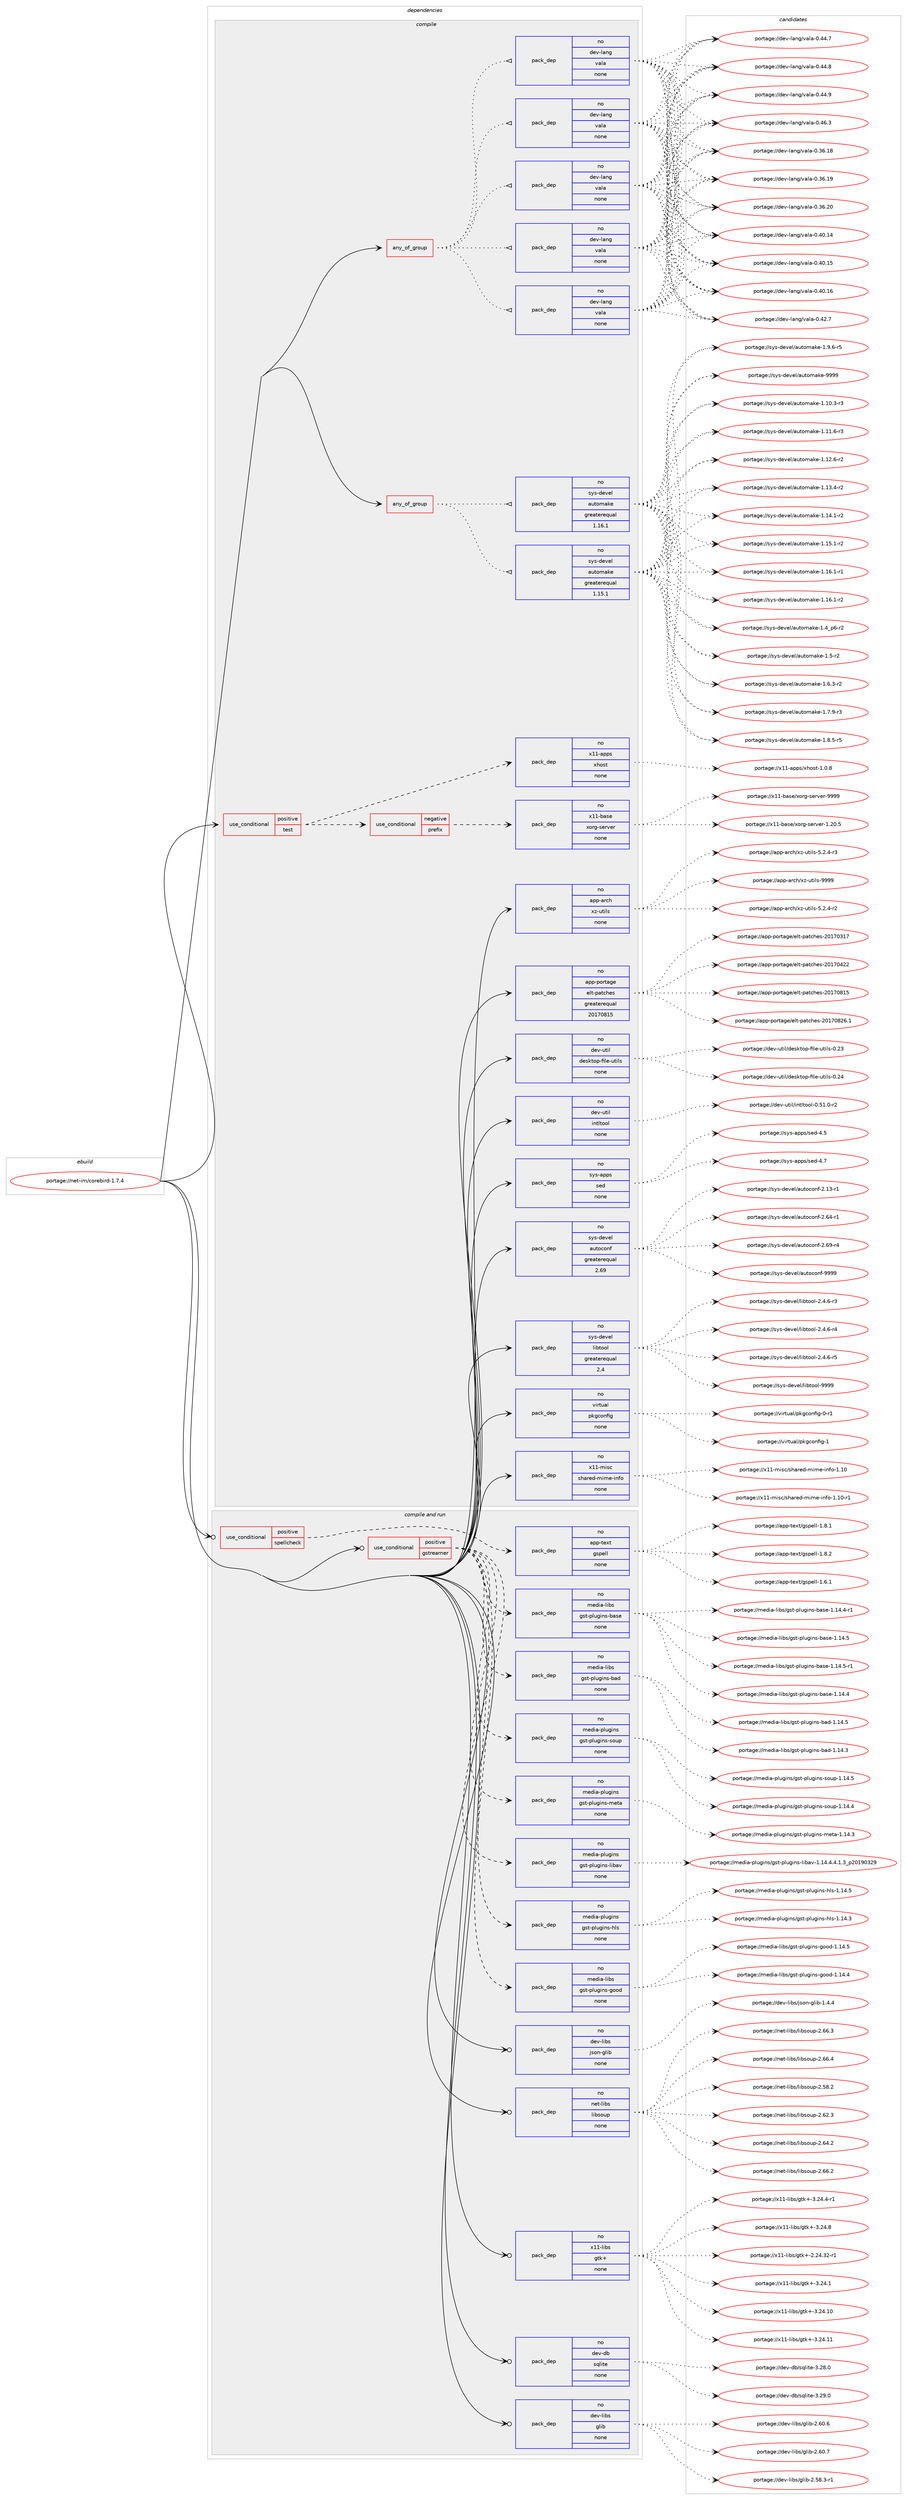 digraph prolog {

# *************
# Graph options
# *************

newrank=true;
concentrate=true;
compound=true;
graph [rankdir=LR,fontname=Helvetica,fontsize=10,ranksep=1.5];#, ranksep=2.5, nodesep=0.2];
edge  [arrowhead=vee];
node  [fontname=Helvetica,fontsize=10];

# **********
# The ebuild
# **********

subgraph cluster_leftcol {
color=gray;
rank=same;
label=<<i>ebuild</i>>;
id [label="portage://net-im/corebird-1.7.4", color=red, width=4, href="../net-im/corebird-1.7.4.svg"];
}

# ****************
# The dependencies
# ****************

subgraph cluster_midcol {
color=gray;
label=<<i>dependencies</i>>;
subgraph cluster_compile {
fillcolor="#eeeeee";
style=filled;
label=<<i>compile</i>>;
subgraph any5720 {
dependency354613 [label=<<TABLE BORDER="0" CELLBORDER="1" CELLSPACING="0" CELLPADDING="4"><TR><TD CELLPADDING="10">any_of_group</TD></TR></TABLE>>, shape=none, color=red];subgraph pack260060 {
dependency354614 [label=<<TABLE BORDER="0" CELLBORDER="1" CELLSPACING="0" CELLPADDING="4" WIDTH="220"><TR><TD ROWSPAN="6" CELLPADDING="30">pack_dep</TD></TR><TR><TD WIDTH="110">no</TD></TR><TR><TD>dev-lang</TD></TR><TR><TD>vala</TD></TR><TR><TD>none</TD></TR><TR><TD></TD></TR></TABLE>>, shape=none, color=blue];
}
dependency354613:e -> dependency354614:w [weight=20,style="dotted",arrowhead="oinv"];
subgraph pack260061 {
dependency354615 [label=<<TABLE BORDER="0" CELLBORDER="1" CELLSPACING="0" CELLPADDING="4" WIDTH="220"><TR><TD ROWSPAN="6" CELLPADDING="30">pack_dep</TD></TR><TR><TD WIDTH="110">no</TD></TR><TR><TD>dev-lang</TD></TR><TR><TD>vala</TD></TR><TR><TD>none</TD></TR><TR><TD></TD></TR></TABLE>>, shape=none, color=blue];
}
dependency354613:e -> dependency354615:w [weight=20,style="dotted",arrowhead="oinv"];
subgraph pack260062 {
dependency354616 [label=<<TABLE BORDER="0" CELLBORDER="1" CELLSPACING="0" CELLPADDING="4" WIDTH="220"><TR><TD ROWSPAN="6" CELLPADDING="30">pack_dep</TD></TR><TR><TD WIDTH="110">no</TD></TR><TR><TD>dev-lang</TD></TR><TR><TD>vala</TD></TR><TR><TD>none</TD></TR><TR><TD></TD></TR></TABLE>>, shape=none, color=blue];
}
dependency354613:e -> dependency354616:w [weight=20,style="dotted",arrowhead="oinv"];
subgraph pack260063 {
dependency354617 [label=<<TABLE BORDER="0" CELLBORDER="1" CELLSPACING="0" CELLPADDING="4" WIDTH="220"><TR><TD ROWSPAN="6" CELLPADDING="30">pack_dep</TD></TR><TR><TD WIDTH="110">no</TD></TR><TR><TD>dev-lang</TD></TR><TR><TD>vala</TD></TR><TR><TD>none</TD></TR><TR><TD></TD></TR></TABLE>>, shape=none, color=blue];
}
dependency354613:e -> dependency354617:w [weight=20,style="dotted",arrowhead="oinv"];
subgraph pack260064 {
dependency354618 [label=<<TABLE BORDER="0" CELLBORDER="1" CELLSPACING="0" CELLPADDING="4" WIDTH="220"><TR><TD ROWSPAN="6" CELLPADDING="30">pack_dep</TD></TR><TR><TD WIDTH="110">no</TD></TR><TR><TD>dev-lang</TD></TR><TR><TD>vala</TD></TR><TR><TD>none</TD></TR><TR><TD></TD></TR></TABLE>>, shape=none, color=blue];
}
dependency354613:e -> dependency354618:w [weight=20,style="dotted",arrowhead="oinv"];
}
id:e -> dependency354613:w [weight=20,style="solid",arrowhead="vee"];
subgraph any5721 {
dependency354619 [label=<<TABLE BORDER="0" CELLBORDER="1" CELLSPACING="0" CELLPADDING="4"><TR><TD CELLPADDING="10">any_of_group</TD></TR></TABLE>>, shape=none, color=red];subgraph pack260065 {
dependency354620 [label=<<TABLE BORDER="0" CELLBORDER="1" CELLSPACING="0" CELLPADDING="4" WIDTH="220"><TR><TD ROWSPAN="6" CELLPADDING="30">pack_dep</TD></TR><TR><TD WIDTH="110">no</TD></TR><TR><TD>sys-devel</TD></TR><TR><TD>automake</TD></TR><TR><TD>greaterequal</TD></TR><TR><TD>1.16.1</TD></TR></TABLE>>, shape=none, color=blue];
}
dependency354619:e -> dependency354620:w [weight=20,style="dotted",arrowhead="oinv"];
subgraph pack260066 {
dependency354621 [label=<<TABLE BORDER="0" CELLBORDER="1" CELLSPACING="0" CELLPADDING="4" WIDTH="220"><TR><TD ROWSPAN="6" CELLPADDING="30">pack_dep</TD></TR><TR><TD WIDTH="110">no</TD></TR><TR><TD>sys-devel</TD></TR><TR><TD>automake</TD></TR><TR><TD>greaterequal</TD></TR><TR><TD>1.15.1</TD></TR></TABLE>>, shape=none, color=blue];
}
dependency354619:e -> dependency354621:w [weight=20,style="dotted",arrowhead="oinv"];
}
id:e -> dependency354619:w [weight=20,style="solid",arrowhead="vee"];
subgraph cond88685 {
dependency354622 [label=<<TABLE BORDER="0" CELLBORDER="1" CELLSPACING="0" CELLPADDING="4"><TR><TD ROWSPAN="3" CELLPADDING="10">use_conditional</TD></TR><TR><TD>positive</TD></TR><TR><TD>test</TD></TR></TABLE>>, shape=none, color=red];
subgraph cond88686 {
dependency354623 [label=<<TABLE BORDER="0" CELLBORDER="1" CELLSPACING="0" CELLPADDING="4"><TR><TD ROWSPAN="3" CELLPADDING="10">use_conditional</TD></TR><TR><TD>negative</TD></TR><TR><TD>prefix</TD></TR></TABLE>>, shape=none, color=red];
subgraph pack260067 {
dependency354624 [label=<<TABLE BORDER="0" CELLBORDER="1" CELLSPACING="0" CELLPADDING="4" WIDTH="220"><TR><TD ROWSPAN="6" CELLPADDING="30">pack_dep</TD></TR><TR><TD WIDTH="110">no</TD></TR><TR><TD>x11-base</TD></TR><TR><TD>xorg-server</TD></TR><TR><TD>none</TD></TR><TR><TD></TD></TR></TABLE>>, shape=none, color=blue];
}
dependency354623:e -> dependency354624:w [weight=20,style="dashed",arrowhead="vee"];
}
dependency354622:e -> dependency354623:w [weight=20,style="dashed",arrowhead="vee"];
subgraph pack260068 {
dependency354625 [label=<<TABLE BORDER="0" CELLBORDER="1" CELLSPACING="0" CELLPADDING="4" WIDTH="220"><TR><TD ROWSPAN="6" CELLPADDING="30">pack_dep</TD></TR><TR><TD WIDTH="110">no</TD></TR><TR><TD>x11-apps</TD></TR><TR><TD>xhost</TD></TR><TR><TD>none</TD></TR><TR><TD></TD></TR></TABLE>>, shape=none, color=blue];
}
dependency354622:e -> dependency354625:w [weight=20,style="dashed",arrowhead="vee"];
}
id:e -> dependency354622:w [weight=20,style="solid",arrowhead="vee"];
subgraph pack260069 {
dependency354626 [label=<<TABLE BORDER="0" CELLBORDER="1" CELLSPACING="0" CELLPADDING="4" WIDTH="220"><TR><TD ROWSPAN="6" CELLPADDING="30">pack_dep</TD></TR><TR><TD WIDTH="110">no</TD></TR><TR><TD>app-arch</TD></TR><TR><TD>xz-utils</TD></TR><TR><TD>none</TD></TR><TR><TD></TD></TR></TABLE>>, shape=none, color=blue];
}
id:e -> dependency354626:w [weight=20,style="solid",arrowhead="vee"];
subgraph pack260070 {
dependency354627 [label=<<TABLE BORDER="0" CELLBORDER="1" CELLSPACING="0" CELLPADDING="4" WIDTH="220"><TR><TD ROWSPAN="6" CELLPADDING="30">pack_dep</TD></TR><TR><TD WIDTH="110">no</TD></TR><TR><TD>app-portage</TD></TR><TR><TD>elt-patches</TD></TR><TR><TD>greaterequal</TD></TR><TR><TD>20170815</TD></TR></TABLE>>, shape=none, color=blue];
}
id:e -> dependency354627:w [weight=20,style="solid",arrowhead="vee"];
subgraph pack260071 {
dependency354628 [label=<<TABLE BORDER="0" CELLBORDER="1" CELLSPACING="0" CELLPADDING="4" WIDTH="220"><TR><TD ROWSPAN="6" CELLPADDING="30">pack_dep</TD></TR><TR><TD WIDTH="110">no</TD></TR><TR><TD>dev-util</TD></TR><TR><TD>desktop-file-utils</TD></TR><TR><TD>none</TD></TR><TR><TD></TD></TR></TABLE>>, shape=none, color=blue];
}
id:e -> dependency354628:w [weight=20,style="solid",arrowhead="vee"];
subgraph pack260072 {
dependency354629 [label=<<TABLE BORDER="0" CELLBORDER="1" CELLSPACING="0" CELLPADDING="4" WIDTH="220"><TR><TD ROWSPAN="6" CELLPADDING="30">pack_dep</TD></TR><TR><TD WIDTH="110">no</TD></TR><TR><TD>dev-util</TD></TR><TR><TD>intltool</TD></TR><TR><TD>none</TD></TR><TR><TD></TD></TR></TABLE>>, shape=none, color=blue];
}
id:e -> dependency354629:w [weight=20,style="solid",arrowhead="vee"];
subgraph pack260073 {
dependency354630 [label=<<TABLE BORDER="0" CELLBORDER="1" CELLSPACING="0" CELLPADDING="4" WIDTH="220"><TR><TD ROWSPAN="6" CELLPADDING="30">pack_dep</TD></TR><TR><TD WIDTH="110">no</TD></TR><TR><TD>sys-apps</TD></TR><TR><TD>sed</TD></TR><TR><TD>none</TD></TR><TR><TD></TD></TR></TABLE>>, shape=none, color=blue];
}
id:e -> dependency354630:w [weight=20,style="solid",arrowhead="vee"];
subgraph pack260074 {
dependency354631 [label=<<TABLE BORDER="0" CELLBORDER="1" CELLSPACING="0" CELLPADDING="4" WIDTH="220"><TR><TD ROWSPAN="6" CELLPADDING="30">pack_dep</TD></TR><TR><TD WIDTH="110">no</TD></TR><TR><TD>sys-devel</TD></TR><TR><TD>autoconf</TD></TR><TR><TD>greaterequal</TD></TR><TR><TD>2.69</TD></TR></TABLE>>, shape=none, color=blue];
}
id:e -> dependency354631:w [weight=20,style="solid",arrowhead="vee"];
subgraph pack260075 {
dependency354632 [label=<<TABLE BORDER="0" CELLBORDER="1" CELLSPACING="0" CELLPADDING="4" WIDTH="220"><TR><TD ROWSPAN="6" CELLPADDING="30">pack_dep</TD></TR><TR><TD WIDTH="110">no</TD></TR><TR><TD>sys-devel</TD></TR><TR><TD>libtool</TD></TR><TR><TD>greaterequal</TD></TR><TR><TD>2.4</TD></TR></TABLE>>, shape=none, color=blue];
}
id:e -> dependency354632:w [weight=20,style="solid",arrowhead="vee"];
subgraph pack260076 {
dependency354633 [label=<<TABLE BORDER="0" CELLBORDER="1" CELLSPACING="0" CELLPADDING="4" WIDTH="220"><TR><TD ROWSPAN="6" CELLPADDING="30">pack_dep</TD></TR><TR><TD WIDTH="110">no</TD></TR><TR><TD>virtual</TD></TR><TR><TD>pkgconfig</TD></TR><TR><TD>none</TD></TR><TR><TD></TD></TR></TABLE>>, shape=none, color=blue];
}
id:e -> dependency354633:w [weight=20,style="solid",arrowhead="vee"];
subgraph pack260077 {
dependency354634 [label=<<TABLE BORDER="0" CELLBORDER="1" CELLSPACING="0" CELLPADDING="4" WIDTH="220"><TR><TD ROWSPAN="6" CELLPADDING="30">pack_dep</TD></TR><TR><TD WIDTH="110">no</TD></TR><TR><TD>x11-misc</TD></TR><TR><TD>shared-mime-info</TD></TR><TR><TD>none</TD></TR><TR><TD></TD></TR></TABLE>>, shape=none, color=blue];
}
id:e -> dependency354634:w [weight=20,style="solid",arrowhead="vee"];
}
subgraph cluster_compileandrun {
fillcolor="#eeeeee";
style=filled;
label=<<i>compile and run</i>>;
subgraph cond88687 {
dependency354635 [label=<<TABLE BORDER="0" CELLBORDER="1" CELLSPACING="0" CELLPADDING="4"><TR><TD ROWSPAN="3" CELLPADDING="10">use_conditional</TD></TR><TR><TD>positive</TD></TR><TR><TD>gstreamer</TD></TR></TABLE>>, shape=none, color=red];
subgraph pack260078 {
dependency354636 [label=<<TABLE BORDER="0" CELLBORDER="1" CELLSPACING="0" CELLPADDING="4" WIDTH="220"><TR><TD ROWSPAN="6" CELLPADDING="30">pack_dep</TD></TR><TR><TD WIDTH="110">no</TD></TR><TR><TD>media-libs</TD></TR><TR><TD>gst-plugins-bad</TD></TR><TR><TD>none</TD></TR><TR><TD></TD></TR></TABLE>>, shape=none, color=blue];
}
dependency354635:e -> dependency354636:w [weight=20,style="dashed",arrowhead="vee"];
subgraph pack260079 {
dependency354637 [label=<<TABLE BORDER="0" CELLBORDER="1" CELLSPACING="0" CELLPADDING="4" WIDTH="220"><TR><TD ROWSPAN="6" CELLPADDING="30">pack_dep</TD></TR><TR><TD WIDTH="110">no</TD></TR><TR><TD>media-libs</TD></TR><TR><TD>gst-plugins-base</TD></TR><TR><TD>none</TD></TR><TR><TD></TD></TR></TABLE>>, shape=none, color=blue];
}
dependency354635:e -> dependency354637:w [weight=20,style="dashed",arrowhead="vee"];
subgraph pack260080 {
dependency354638 [label=<<TABLE BORDER="0" CELLBORDER="1" CELLSPACING="0" CELLPADDING="4" WIDTH="220"><TR><TD ROWSPAN="6" CELLPADDING="30">pack_dep</TD></TR><TR><TD WIDTH="110">no</TD></TR><TR><TD>media-libs</TD></TR><TR><TD>gst-plugins-good</TD></TR><TR><TD>none</TD></TR><TR><TD></TD></TR></TABLE>>, shape=none, color=blue];
}
dependency354635:e -> dependency354638:w [weight=20,style="dashed",arrowhead="vee"];
subgraph pack260081 {
dependency354639 [label=<<TABLE BORDER="0" CELLBORDER="1" CELLSPACING="0" CELLPADDING="4" WIDTH="220"><TR><TD ROWSPAN="6" CELLPADDING="30">pack_dep</TD></TR><TR><TD WIDTH="110">no</TD></TR><TR><TD>media-plugins</TD></TR><TR><TD>gst-plugins-hls</TD></TR><TR><TD>none</TD></TR><TR><TD></TD></TR></TABLE>>, shape=none, color=blue];
}
dependency354635:e -> dependency354639:w [weight=20,style="dashed",arrowhead="vee"];
subgraph pack260082 {
dependency354640 [label=<<TABLE BORDER="0" CELLBORDER="1" CELLSPACING="0" CELLPADDING="4" WIDTH="220"><TR><TD ROWSPAN="6" CELLPADDING="30">pack_dep</TD></TR><TR><TD WIDTH="110">no</TD></TR><TR><TD>media-plugins</TD></TR><TR><TD>gst-plugins-libav</TD></TR><TR><TD>none</TD></TR><TR><TD></TD></TR></TABLE>>, shape=none, color=blue];
}
dependency354635:e -> dependency354640:w [weight=20,style="dashed",arrowhead="vee"];
subgraph pack260083 {
dependency354641 [label=<<TABLE BORDER="0" CELLBORDER="1" CELLSPACING="0" CELLPADDING="4" WIDTH="220"><TR><TD ROWSPAN="6" CELLPADDING="30">pack_dep</TD></TR><TR><TD WIDTH="110">no</TD></TR><TR><TD>media-plugins</TD></TR><TR><TD>gst-plugins-meta</TD></TR><TR><TD>none</TD></TR><TR><TD></TD></TR></TABLE>>, shape=none, color=blue];
}
dependency354635:e -> dependency354641:w [weight=20,style="dashed",arrowhead="vee"];
subgraph pack260084 {
dependency354642 [label=<<TABLE BORDER="0" CELLBORDER="1" CELLSPACING="0" CELLPADDING="4" WIDTH="220"><TR><TD ROWSPAN="6" CELLPADDING="30">pack_dep</TD></TR><TR><TD WIDTH="110">no</TD></TR><TR><TD>media-plugins</TD></TR><TR><TD>gst-plugins-soup</TD></TR><TR><TD>none</TD></TR><TR><TD></TD></TR></TABLE>>, shape=none, color=blue];
}
dependency354635:e -> dependency354642:w [weight=20,style="dashed",arrowhead="vee"];
}
id:e -> dependency354635:w [weight=20,style="solid",arrowhead="odotvee"];
subgraph cond88688 {
dependency354643 [label=<<TABLE BORDER="0" CELLBORDER="1" CELLSPACING="0" CELLPADDING="4"><TR><TD ROWSPAN="3" CELLPADDING="10">use_conditional</TD></TR><TR><TD>positive</TD></TR><TR><TD>spellcheck</TD></TR></TABLE>>, shape=none, color=red];
subgraph pack260085 {
dependency354644 [label=<<TABLE BORDER="0" CELLBORDER="1" CELLSPACING="0" CELLPADDING="4" WIDTH="220"><TR><TD ROWSPAN="6" CELLPADDING="30">pack_dep</TD></TR><TR><TD WIDTH="110">no</TD></TR><TR><TD>app-text</TD></TR><TR><TD>gspell</TD></TR><TR><TD>none</TD></TR><TR><TD></TD></TR></TABLE>>, shape=none, color=blue];
}
dependency354643:e -> dependency354644:w [weight=20,style="dashed",arrowhead="vee"];
}
id:e -> dependency354643:w [weight=20,style="solid",arrowhead="odotvee"];
subgraph pack260086 {
dependency354645 [label=<<TABLE BORDER="0" CELLBORDER="1" CELLSPACING="0" CELLPADDING="4" WIDTH="220"><TR><TD ROWSPAN="6" CELLPADDING="30">pack_dep</TD></TR><TR><TD WIDTH="110">no</TD></TR><TR><TD>dev-db</TD></TR><TR><TD>sqlite</TD></TR><TR><TD>none</TD></TR><TR><TD></TD></TR></TABLE>>, shape=none, color=blue];
}
id:e -> dependency354645:w [weight=20,style="solid",arrowhead="odotvee"];
subgraph pack260087 {
dependency354646 [label=<<TABLE BORDER="0" CELLBORDER="1" CELLSPACING="0" CELLPADDING="4" WIDTH="220"><TR><TD ROWSPAN="6" CELLPADDING="30">pack_dep</TD></TR><TR><TD WIDTH="110">no</TD></TR><TR><TD>dev-libs</TD></TR><TR><TD>glib</TD></TR><TR><TD>none</TD></TR><TR><TD></TD></TR></TABLE>>, shape=none, color=blue];
}
id:e -> dependency354646:w [weight=20,style="solid",arrowhead="odotvee"];
subgraph pack260088 {
dependency354647 [label=<<TABLE BORDER="0" CELLBORDER="1" CELLSPACING="0" CELLPADDING="4" WIDTH="220"><TR><TD ROWSPAN="6" CELLPADDING="30">pack_dep</TD></TR><TR><TD WIDTH="110">no</TD></TR><TR><TD>dev-libs</TD></TR><TR><TD>json-glib</TD></TR><TR><TD>none</TD></TR><TR><TD></TD></TR></TABLE>>, shape=none, color=blue];
}
id:e -> dependency354647:w [weight=20,style="solid",arrowhead="odotvee"];
subgraph pack260089 {
dependency354648 [label=<<TABLE BORDER="0" CELLBORDER="1" CELLSPACING="0" CELLPADDING="4" WIDTH="220"><TR><TD ROWSPAN="6" CELLPADDING="30">pack_dep</TD></TR><TR><TD WIDTH="110">no</TD></TR><TR><TD>net-libs</TD></TR><TR><TD>libsoup</TD></TR><TR><TD>none</TD></TR><TR><TD></TD></TR></TABLE>>, shape=none, color=blue];
}
id:e -> dependency354648:w [weight=20,style="solid",arrowhead="odotvee"];
subgraph pack260090 {
dependency354649 [label=<<TABLE BORDER="0" CELLBORDER="1" CELLSPACING="0" CELLPADDING="4" WIDTH="220"><TR><TD ROWSPAN="6" CELLPADDING="30">pack_dep</TD></TR><TR><TD WIDTH="110">no</TD></TR><TR><TD>x11-libs</TD></TR><TR><TD>gtk+</TD></TR><TR><TD>none</TD></TR><TR><TD></TD></TR></TABLE>>, shape=none, color=blue];
}
id:e -> dependency354649:w [weight=20,style="solid",arrowhead="odotvee"];
}
subgraph cluster_run {
fillcolor="#eeeeee";
style=filled;
label=<<i>run</i>>;
}
}

# **************
# The candidates
# **************

subgraph cluster_choices {
rank=same;
color=gray;
label=<<i>candidates</i>>;

subgraph choice260060 {
color=black;
nodesep=1;
choiceportage10010111845108971101034711897108974548465154464956 [label="portage://dev-lang/vala-0.36.18", color=red, width=4,href="../dev-lang/vala-0.36.18.svg"];
choiceportage10010111845108971101034711897108974548465154464957 [label="portage://dev-lang/vala-0.36.19", color=red, width=4,href="../dev-lang/vala-0.36.19.svg"];
choiceportage10010111845108971101034711897108974548465154465048 [label="portage://dev-lang/vala-0.36.20", color=red, width=4,href="../dev-lang/vala-0.36.20.svg"];
choiceportage10010111845108971101034711897108974548465248464952 [label="portage://dev-lang/vala-0.40.14", color=red, width=4,href="../dev-lang/vala-0.40.14.svg"];
choiceportage10010111845108971101034711897108974548465248464953 [label="portage://dev-lang/vala-0.40.15", color=red, width=4,href="../dev-lang/vala-0.40.15.svg"];
choiceportage10010111845108971101034711897108974548465248464954 [label="portage://dev-lang/vala-0.40.16", color=red, width=4,href="../dev-lang/vala-0.40.16.svg"];
choiceportage100101118451089711010347118971089745484652504655 [label="portage://dev-lang/vala-0.42.7", color=red, width=4,href="../dev-lang/vala-0.42.7.svg"];
choiceportage100101118451089711010347118971089745484652524655 [label="portage://dev-lang/vala-0.44.7", color=red, width=4,href="../dev-lang/vala-0.44.7.svg"];
choiceportage100101118451089711010347118971089745484652524656 [label="portage://dev-lang/vala-0.44.8", color=red, width=4,href="../dev-lang/vala-0.44.8.svg"];
choiceportage100101118451089711010347118971089745484652524657 [label="portage://dev-lang/vala-0.44.9", color=red, width=4,href="../dev-lang/vala-0.44.9.svg"];
choiceportage100101118451089711010347118971089745484652544651 [label="portage://dev-lang/vala-0.46.3", color=red, width=4,href="../dev-lang/vala-0.46.3.svg"];
dependency354614:e -> choiceportage10010111845108971101034711897108974548465154464956:w [style=dotted,weight="100"];
dependency354614:e -> choiceportage10010111845108971101034711897108974548465154464957:w [style=dotted,weight="100"];
dependency354614:e -> choiceportage10010111845108971101034711897108974548465154465048:w [style=dotted,weight="100"];
dependency354614:e -> choiceportage10010111845108971101034711897108974548465248464952:w [style=dotted,weight="100"];
dependency354614:e -> choiceportage10010111845108971101034711897108974548465248464953:w [style=dotted,weight="100"];
dependency354614:e -> choiceportage10010111845108971101034711897108974548465248464954:w [style=dotted,weight="100"];
dependency354614:e -> choiceportage100101118451089711010347118971089745484652504655:w [style=dotted,weight="100"];
dependency354614:e -> choiceportage100101118451089711010347118971089745484652524655:w [style=dotted,weight="100"];
dependency354614:e -> choiceportage100101118451089711010347118971089745484652524656:w [style=dotted,weight="100"];
dependency354614:e -> choiceportage100101118451089711010347118971089745484652524657:w [style=dotted,weight="100"];
dependency354614:e -> choiceportage100101118451089711010347118971089745484652544651:w [style=dotted,weight="100"];
}
subgraph choice260061 {
color=black;
nodesep=1;
choiceportage10010111845108971101034711897108974548465154464956 [label="portage://dev-lang/vala-0.36.18", color=red, width=4,href="../dev-lang/vala-0.36.18.svg"];
choiceportage10010111845108971101034711897108974548465154464957 [label="portage://dev-lang/vala-0.36.19", color=red, width=4,href="../dev-lang/vala-0.36.19.svg"];
choiceportage10010111845108971101034711897108974548465154465048 [label="portage://dev-lang/vala-0.36.20", color=red, width=4,href="../dev-lang/vala-0.36.20.svg"];
choiceportage10010111845108971101034711897108974548465248464952 [label="portage://dev-lang/vala-0.40.14", color=red, width=4,href="../dev-lang/vala-0.40.14.svg"];
choiceportage10010111845108971101034711897108974548465248464953 [label="portage://dev-lang/vala-0.40.15", color=red, width=4,href="../dev-lang/vala-0.40.15.svg"];
choiceportage10010111845108971101034711897108974548465248464954 [label="portage://dev-lang/vala-0.40.16", color=red, width=4,href="../dev-lang/vala-0.40.16.svg"];
choiceportage100101118451089711010347118971089745484652504655 [label="portage://dev-lang/vala-0.42.7", color=red, width=4,href="../dev-lang/vala-0.42.7.svg"];
choiceportage100101118451089711010347118971089745484652524655 [label="portage://dev-lang/vala-0.44.7", color=red, width=4,href="../dev-lang/vala-0.44.7.svg"];
choiceportage100101118451089711010347118971089745484652524656 [label="portage://dev-lang/vala-0.44.8", color=red, width=4,href="../dev-lang/vala-0.44.8.svg"];
choiceportage100101118451089711010347118971089745484652524657 [label="portage://dev-lang/vala-0.44.9", color=red, width=4,href="../dev-lang/vala-0.44.9.svg"];
choiceportage100101118451089711010347118971089745484652544651 [label="portage://dev-lang/vala-0.46.3", color=red, width=4,href="../dev-lang/vala-0.46.3.svg"];
dependency354615:e -> choiceportage10010111845108971101034711897108974548465154464956:w [style=dotted,weight="100"];
dependency354615:e -> choiceportage10010111845108971101034711897108974548465154464957:w [style=dotted,weight="100"];
dependency354615:e -> choiceportage10010111845108971101034711897108974548465154465048:w [style=dotted,weight="100"];
dependency354615:e -> choiceportage10010111845108971101034711897108974548465248464952:w [style=dotted,weight="100"];
dependency354615:e -> choiceportage10010111845108971101034711897108974548465248464953:w [style=dotted,weight="100"];
dependency354615:e -> choiceportage10010111845108971101034711897108974548465248464954:w [style=dotted,weight="100"];
dependency354615:e -> choiceportage100101118451089711010347118971089745484652504655:w [style=dotted,weight="100"];
dependency354615:e -> choiceportage100101118451089711010347118971089745484652524655:w [style=dotted,weight="100"];
dependency354615:e -> choiceportage100101118451089711010347118971089745484652524656:w [style=dotted,weight="100"];
dependency354615:e -> choiceportage100101118451089711010347118971089745484652524657:w [style=dotted,weight="100"];
dependency354615:e -> choiceportage100101118451089711010347118971089745484652544651:w [style=dotted,weight="100"];
}
subgraph choice260062 {
color=black;
nodesep=1;
choiceportage10010111845108971101034711897108974548465154464956 [label="portage://dev-lang/vala-0.36.18", color=red, width=4,href="../dev-lang/vala-0.36.18.svg"];
choiceportage10010111845108971101034711897108974548465154464957 [label="portage://dev-lang/vala-0.36.19", color=red, width=4,href="../dev-lang/vala-0.36.19.svg"];
choiceportage10010111845108971101034711897108974548465154465048 [label="portage://dev-lang/vala-0.36.20", color=red, width=4,href="../dev-lang/vala-0.36.20.svg"];
choiceportage10010111845108971101034711897108974548465248464952 [label="portage://dev-lang/vala-0.40.14", color=red, width=4,href="../dev-lang/vala-0.40.14.svg"];
choiceportage10010111845108971101034711897108974548465248464953 [label="portage://dev-lang/vala-0.40.15", color=red, width=4,href="../dev-lang/vala-0.40.15.svg"];
choiceportage10010111845108971101034711897108974548465248464954 [label="portage://dev-lang/vala-0.40.16", color=red, width=4,href="../dev-lang/vala-0.40.16.svg"];
choiceportage100101118451089711010347118971089745484652504655 [label="portage://dev-lang/vala-0.42.7", color=red, width=4,href="../dev-lang/vala-0.42.7.svg"];
choiceportage100101118451089711010347118971089745484652524655 [label="portage://dev-lang/vala-0.44.7", color=red, width=4,href="../dev-lang/vala-0.44.7.svg"];
choiceportage100101118451089711010347118971089745484652524656 [label="portage://dev-lang/vala-0.44.8", color=red, width=4,href="../dev-lang/vala-0.44.8.svg"];
choiceportage100101118451089711010347118971089745484652524657 [label="portage://dev-lang/vala-0.44.9", color=red, width=4,href="../dev-lang/vala-0.44.9.svg"];
choiceportage100101118451089711010347118971089745484652544651 [label="portage://dev-lang/vala-0.46.3", color=red, width=4,href="../dev-lang/vala-0.46.3.svg"];
dependency354616:e -> choiceportage10010111845108971101034711897108974548465154464956:w [style=dotted,weight="100"];
dependency354616:e -> choiceportage10010111845108971101034711897108974548465154464957:w [style=dotted,weight="100"];
dependency354616:e -> choiceportage10010111845108971101034711897108974548465154465048:w [style=dotted,weight="100"];
dependency354616:e -> choiceportage10010111845108971101034711897108974548465248464952:w [style=dotted,weight="100"];
dependency354616:e -> choiceportage10010111845108971101034711897108974548465248464953:w [style=dotted,weight="100"];
dependency354616:e -> choiceportage10010111845108971101034711897108974548465248464954:w [style=dotted,weight="100"];
dependency354616:e -> choiceportage100101118451089711010347118971089745484652504655:w [style=dotted,weight="100"];
dependency354616:e -> choiceportage100101118451089711010347118971089745484652524655:w [style=dotted,weight="100"];
dependency354616:e -> choiceportage100101118451089711010347118971089745484652524656:w [style=dotted,weight="100"];
dependency354616:e -> choiceportage100101118451089711010347118971089745484652524657:w [style=dotted,weight="100"];
dependency354616:e -> choiceportage100101118451089711010347118971089745484652544651:w [style=dotted,weight="100"];
}
subgraph choice260063 {
color=black;
nodesep=1;
choiceportage10010111845108971101034711897108974548465154464956 [label="portage://dev-lang/vala-0.36.18", color=red, width=4,href="../dev-lang/vala-0.36.18.svg"];
choiceportage10010111845108971101034711897108974548465154464957 [label="portage://dev-lang/vala-0.36.19", color=red, width=4,href="../dev-lang/vala-0.36.19.svg"];
choiceportage10010111845108971101034711897108974548465154465048 [label="portage://dev-lang/vala-0.36.20", color=red, width=4,href="../dev-lang/vala-0.36.20.svg"];
choiceportage10010111845108971101034711897108974548465248464952 [label="portage://dev-lang/vala-0.40.14", color=red, width=4,href="../dev-lang/vala-0.40.14.svg"];
choiceportage10010111845108971101034711897108974548465248464953 [label="portage://dev-lang/vala-0.40.15", color=red, width=4,href="../dev-lang/vala-0.40.15.svg"];
choiceportage10010111845108971101034711897108974548465248464954 [label="portage://dev-lang/vala-0.40.16", color=red, width=4,href="../dev-lang/vala-0.40.16.svg"];
choiceportage100101118451089711010347118971089745484652504655 [label="portage://dev-lang/vala-0.42.7", color=red, width=4,href="../dev-lang/vala-0.42.7.svg"];
choiceportage100101118451089711010347118971089745484652524655 [label="portage://dev-lang/vala-0.44.7", color=red, width=4,href="../dev-lang/vala-0.44.7.svg"];
choiceportage100101118451089711010347118971089745484652524656 [label="portage://dev-lang/vala-0.44.8", color=red, width=4,href="../dev-lang/vala-0.44.8.svg"];
choiceportage100101118451089711010347118971089745484652524657 [label="portage://dev-lang/vala-0.44.9", color=red, width=4,href="../dev-lang/vala-0.44.9.svg"];
choiceportage100101118451089711010347118971089745484652544651 [label="portage://dev-lang/vala-0.46.3", color=red, width=4,href="../dev-lang/vala-0.46.3.svg"];
dependency354617:e -> choiceportage10010111845108971101034711897108974548465154464956:w [style=dotted,weight="100"];
dependency354617:e -> choiceportage10010111845108971101034711897108974548465154464957:w [style=dotted,weight="100"];
dependency354617:e -> choiceportage10010111845108971101034711897108974548465154465048:w [style=dotted,weight="100"];
dependency354617:e -> choiceportage10010111845108971101034711897108974548465248464952:w [style=dotted,weight="100"];
dependency354617:e -> choiceportage10010111845108971101034711897108974548465248464953:w [style=dotted,weight="100"];
dependency354617:e -> choiceportage10010111845108971101034711897108974548465248464954:w [style=dotted,weight="100"];
dependency354617:e -> choiceportage100101118451089711010347118971089745484652504655:w [style=dotted,weight="100"];
dependency354617:e -> choiceportage100101118451089711010347118971089745484652524655:w [style=dotted,weight="100"];
dependency354617:e -> choiceportage100101118451089711010347118971089745484652524656:w [style=dotted,weight="100"];
dependency354617:e -> choiceportage100101118451089711010347118971089745484652524657:w [style=dotted,weight="100"];
dependency354617:e -> choiceportage100101118451089711010347118971089745484652544651:w [style=dotted,weight="100"];
}
subgraph choice260064 {
color=black;
nodesep=1;
choiceportage10010111845108971101034711897108974548465154464956 [label="portage://dev-lang/vala-0.36.18", color=red, width=4,href="../dev-lang/vala-0.36.18.svg"];
choiceportage10010111845108971101034711897108974548465154464957 [label="portage://dev-lang/vala-0.36.19", color=red, width=4,href="../dev-lang/vala-0.36.19.svg"];
choiceportage10010111845108971101034711897108974548465154465048 [label="portage://dev-lang/vala-0.36.20", color=red, width=4,href="../dev-lang/vala-0.36.20.svg"];
choiceportage10010111845108971101034711897108974548465248464952 [label="portage://dev-lang/vala-0.40.14", color=red, width=4,href="../dev-lang/vala-0.40.14.svg"];
choiceportage10010111845108971101034711897108974548465248464953 [label="portage://dev-lang/vala-0.40.15", color=red, width=4,href="../dev-lang/vala-0.40.15.svg"];
choiceportage10010111845108971101034711897108974548465248464954 [label="portage://dev-lang/vala-0.40.16", color=red, width=4,href="../dev-lang/vala-0.40.16.svg"];
choiceportage100101118451089711010347118971089745484652504655 [label="portage://dev-lang/vala-0.42.7", color=red, width=4,href="../dev-lang/vala-0.42.7.svg"];
choiceportage100101118451089711010347118971089745484652524655 [label="portage://dev-lang/vala-0.44.7", color=red, width=4,href="../dev-lang/vala-0.44.7.svg"];
choiceportage100101118451089711010347118971089745484652524656 [label="portage://dev-lang/vala-0.44.8", color=red, width=4,href="../dev-lang/vala-0.44.8.svg"];
choiceportage100101118451089711010347118971089745484652524657 [label="portage://dev-lang/vala-0.44.9", color=red, width=4,href="../dev-lang/vala-0.44.9.svg"];
choiceportage100101118451089711010347118971089745484652544651 [label="portage://dev-lang/vala-0.46.3", color=red, width=4,href="../dev-lang/vala-0.46.3.svg"];
dependency354618:e -> choiceportage10010111845108971101034711897108974548465154464956:w [style=dotted,weight="100"];
dependency354618:e -> choiceportage10010111845108971101034711897108974548465154464957:w [style=dotted,weight="100"];
dependency354618:e -> choiceportage10010111845108971101034711897108974548465154465048:w [style=dotted,weight="100"];
dependency354618:e -> choiceportage10010111845108971101034711897108974548465248464952:w [style=dotted,weight="100"];
dependency354618:e -> choiceportage10010111845108971101034711897108974548465248464953:w [style=dotted,weight="100"];
dependency354618:e -> choiceportage10010111845108971101034711897108974548465248464954:w [style=dotted,weight="100"];
dependency354618:e -> choiceportage100101118451089711010347118971089745484652504655:w [style=dotted,weight="100"];
dependency354618:e -> choiceportage100101118451089711010347118971089745484652524655:w [style=dotted,weight="100"];
dependency354618:e -> choiceportage100101118451089711010347118971089745484652524656:w [style=dotted,weight="100"];
dependency354618:e -> choiceportage100101118451089711010347118971089745484652524657:w [style=dotted,weight="100"];
dependency354618:e -> choiceportage100101118451089711010347118971089745484652544651:w [style=dotted,weight="100"];
}
subgraph choice260065 {
color=black;
nodesep=1;
choiceportage11512111545100101118101108479711711611110997107101454946494846514511451 [label="portage://sys-devel/automake-1.10.3-r3", color=red, width=4,href="../sys-devel/automake-1.10.3-r3.svg"];
choiceportage11512111545100101118101108479711711611110997107101454946494946544511451 [label="portage://sys-devel/automake-1.11.6-r3", color=red, width=4,href="../sys-devel/automake-1.11.6-r3.svg"];
choiceportage11512111545100101118101108479711711611110997107101454946495046544511450 [label="portage://sys-devel/automake-1.12.6-r2", color=red, width=4,href="../sys-devel/automake-1.12.6-r2.svg"];
choiceportage11512111545100101118101108479711711611110997107101454946495146524511450 [label="portage://sys-devel/automake-1.13.4-r2", color=red, width=4,href="../sys-devel/automake-1.13.4-r2.svg"];
choiceportage11512111545100101118101108479711711611110997107101454946495246494511450 [label="portage://sys-devel/automake-1.14.1-r2", color=red, width=4,href="../sys-devel/automake-1.14.1-r2.svg"];
choiceportage11512111545100101118101108479711711611110997107101454946495346494511450 [label="portage://sys-devel/automake-1.15.1-r2", color=red, width=4,href="../sys-devel/automake-1.15.1-r2.svg"];
choiceportage11512111545100101118101108479711711611110997107101454946495446494511449 [label="portage://sys-devel/automake-1.16.1-r1", color=red, width=4,href="../sys-devel/automake-1.16.1-r1.svg"];
choiceportage11512111545100101118101108479711711611110997107101454946495446494511450 [label="portage://sys-devel/automake-1.16.1-r2", color=red, width=4,href="../sys-devel/automake-1.16.1-r2.svg"];
choiceportage115121115451001011181011084797117116111109971071014549465295112544511450 [label="portage://sys-devel/automake-1.4_p6-r2", color=red, width=4,href="../sys-devel/automake-1.4_p6-r2.svg"];
choiceportage11512111545100101118101108479711711611110997107101454946534511450 [label="portage://sys-devel/automake-1.5-r2", color=red, width=4,href="../sys-devel/automake-1.5-r2.svg"];
choiceportage115121115451001011181011084797117116111109971071014549465446514511450 [label="portage://sys-devel/automake-1.6.3-r2", color=red, width=4,href="../sys-devel/automake-1.6.3-r2.svg"];
choiceportage115121115451001011181011084797117116111109971071014549465546574511451 [label="portage://sys-devel/automake-1.7.9-r3", color=red, width=4,href="../sys-devel/automake-1.7.9-r3.svg"];
choiceportage115121115451001011181011084797117116111109971071014549465646534511453 [label="portage://sys-devel/automake-1.8.5-r5", color=red, width=4,href="../sys-devel/automake-1.8.5-r5.svg"];
choiceportage115121115451001011181011084797117116111109971071014549465746544511453 [label="portage://sys-devel/automake-1.9.6-r5", color=red, width=4,href="../sys-devel/automake-1.9.6-r5.svg"];
choiceportage115121115451001011181011084797117116111109971071014557575757 [label="portage://sys-devel/automake-9999", color=red, width=4,href="../sys-devel/automake-9999.svg"];
dependency354620:e -> choiceportage11512111545100101118101108479711711611110997107101454946494846514511451:w [style=dotted,weight="100"];
dependency354620:e -> choiceportage11512111545100101118101108479711711611110997107101454946494946544511451:w [style=dotted,weight="100"];
dependency354620:e -> choiceportage11512111545100101118101108479711711611110997107101454946495046544511450:w [style=dotted,weight="100"];
dependency354620:e -> choiceportage11512111545100101118101108479711711611110997107101454946495146524511450:w [style=dotted,weight="100"];
dependency354620:e -> choiceportage11512111545100101118101108479711711611110997107101454946495246494511450:w [style=dotted,weight="100"];
dependency354620:e -> choiceportage11512111545100101118101108479711711611110997107101454946495346494511450:w [style=dotted,weight="100"];
dependency354620:e -> choiceportage11512111545100101118101108479711711611110997107101454946495446494511449:w [style=dotted,weight="100"];
dependency354620:e -> choiceportage11512111545100101118101108479711711611110997107101454946495446494511450:w [style=dotted,weight="100"];
dependency354620:e -> choiceportage115121115451001011181011084797117116111109971071014549465295112544511450:w [style=dotted,weight="100"];
dependency354620:e -> choiceportage11512111545100101118101108479711711611110997107101454946534511450:w [style=dotted,weight="100"];
dependency354620:e -> choiceportage115121115451001011181011084797117116111109971071014549465446514511450:w [style=dotted,weight="100"];
dependency354620:e -> choiceportage115121115451001011181011084797117116111109971071014549465546574511451:w [style=dotted,weight="100"];
dependency354620:e -> choiceportage115121115451001011181011084797117116111109971071014549465646534511453:w [style=dotted,weight="100"];
dependency354620:e -> choiceportage115121115451001011181011084797117116111109971071014549465746544511453:w [style=dotted,weight="100"];
dependency354620:e -> choiceportage115121115451001011181011084797117116111109971071014557575757:w [style=dotted,weight="100"];
}
subgraph choice260066 {
color=black;
nodesep=1;
choiceportage11512111545100101118101108479711711611110997107101454946494846514511451 [label="portage://sys-devel/automake-1.10.3-r3", color=red, width=4,href="../sys-devel/automake-1.10.3-r3.svg"];
choiceportage11512111545100101118101108479711711611110997107101454946494946544511451 [label="portage://sys-devel/automake-1.11.6-r3", color=red, width=4,href="../sys-devel/automake-1.11.6-r3.svg"];
choiceportage11512111545100101118101108479711711611110997107101454946495046544511450 [label="portage://sys-devel/automake-1.12.6-r2", color=red, width=4,href="../sys-devel/automake-1.12.6-r2.svg"];
choiceportage11512111545100101118101108479711711611110997107101454946495146524511450 [label="portage://sys-devel/automake-1.13.4-r2", color=red, width=4,href="../sys-devel/automake-1.13.4-r2.svg"];
choiceportage11512111545100101118101108479711711611110997107101454946495246494511450 [label="portage://sys-devel/automake-1.14.1-r2", color=red, width=4,href="../sys-devel/automake-1.14.1-r2.svg"];
choiceportage11512111545100101118101108479711711611110997107101454946495346494511450 [label="portage://sys-devel/automake-1.15.1-r2", color=red, width=4,href="../sys-devel/automake-1.15.1-r2.svg"];
choiceportage11512111545100101118101108479711711611110997107101454946495446494511449 [label="portage://sys-devel/automake-1.16.1-r1", color=red, width=4,href="../sys-devel/automake-1.16.1-r1.svg"];
choiceportage11512111545100101118101108479711711611110997107101454946495446494511450 [label="portage://sys-devel/automake-1.16.1-r2", color=red, width=4,href="../sys-devel/automake-1.16.1-r2.svg"];
choiceportage115121115451001011181011084797117116111109971071014549465295112544511450 [label="portage://sys-devel/automake-1.4_p6-r2", color=red, width=4,href="../sys-devel/automake-1.4_p6-r2.svg"];
choiceportage11512111545100101118101108479711711611110997107101454946534511450 [label="portage://sys-devel/automake-1.5-r2", color=red, width=4,href="../sys-devel/automake-1.5-r2.svg"];
choiceportage115121115451001011181011084797117116111109971071014549465446514511450 [label="portage://sys-devel/automake-1.6.3-r2", color=red, width=4,href="../sys-devel/automake-1.6.3-r2.svg"];
choiceportage115121115451001011181011084797117116111109971071014549465546574511451 [label="portage://sys-devel/automake-1.7.9-r3", color=red, width=4,href="../sys-devel/automake-1.7.9-r3.svg"];
choiceportage115121115451001011181011084797117116111109971071014549465646534511453 [label="portage://sys-devel/automake-1.8.5-r5", color=red, width=4,href="../sys-devel/automake-1.8.5-r5.svg"];
choiceportage115121115451001011181011084797117116111109971071014549465746544511453 [label="portage://sys-devel/automake-1.9.6-r5", color=red, width=4,href="../sys-devel/automake-1.9.6-r5.svg"];
choiceportage115121115451001011181011084797117116111109971071014557575757 [label="portage://sys-devel/automake-9999", color=red, width=4,href="../sys-devel/automake-9999.svg"];
dependency354621:e -> choiceportage11512111545100101118101108479711711611110997107101454946494846514511451:w [style=dotted,weight="100"];
dependency354621:e -> choiceportage11512111545100101118101108479711711611110997107101454946494946544511451:w [style=dotted,weight="100"];
dependency354621:e -> choiceportage11512111545100101118101108479711711611110997107101454946495046544511450:w [style=dotted,weight="100"];
dependency354621:e -> choiceportage11512111545100101118101108479711711611110997107101454946495146524511450:w [style=dotted,weight="100"];
dependency354621:e -> choiceportage11512111545100101118101108479711711611110997107101454946495246494511450:w [style=dotted,weight="100"];
dependency354621:e -> choiceportage11512111545100101118101108479711711611110997107101454946495346494511450:w [style=dotted,weight="100"];
dependency354621:e -> choiceportage11512111545100101118101108479711711611110997107101454946495446494511449:w [style=dotted,weight="100"];
dependency354621:e -> choiceportage11512111545100101118101108479711711611110997107101454946495446494511450:w [style=dotted,weight="100"];
dependency354621:e -> choiceportage115121115451001011181011084797117116111109971071014549465295112544511450:w [style=dotted,weight="100"];
dependency354621:e -> choiceportage11512111545100101118101108479711711611110997107101454946534511450:w [style=dotted,weight="100"];
dependency354621:e -> choiceportage115121115451001011181011084797117116111109971071014549465446514511450:w [style=dotted,weight="100"];
dependency354621:e -> choiceportage115121115451001011181011084797117116111109971071014549465546574511451:w [style=dotted,weight="100"];
dependency354621:e -> choiceportage115121115451001011181011084797117116111109971071014549465646534511453:w [style=dotted,weight="100"];
dependency354621:e -> choiceportage115121115451001011181011084797117116111109971071014549465746544511453:w [style=dotted,weight="100"];
dependency354621:e -> choiceportage115121115451001011181011084797117116111109971071014557575757:w [style=dotted,weight="100"];
}
subgraph choice260067 {
color=black;
nodesep=1;
choiceportage1204949459897115101471201111141034511510111411810111445494650484653 [label="portage://x11-base/xorg-server-1.20.5", color=red, width=4,href="../x11-base/xorg-server-1.20.5.svg"];
choiceportage120494945989711510147120111114103451151011141181011144557575757 [label="portage://x11-base/xorg-server-9999", color=red, width=4,href="../x11-base/xorg-server-9999.svg"];
dependency354624:e -> choiceportage1204949459897115101471201111141034511510111411810111445494650484653:w [style=dotted,weight="100"];
dependency354624:e -> choiceportage120494945989711510147120111114103451151011141181011144557575757:w [style=dotted,weight="100"];
}
subgraph choice260068 {
color=black;
nodesep=1;
choiceportage1204949459711211211547120104111115116454946484656 [label="portage://x11-apps/xhost-1.0.8", color=red, width=4,href="../x11-apps/xhost-1.0.8.svg"];
dependency354625:e -> choiceportage1204949459711211211547120104111115116454946484656:w [style=dotted,weight="100"];
}
subgraph choice260069 {
color=black;
nodesep=1;
choiceportage9711211245971149910447120122451171161051081154553465046524511450 [label="portage://app-arch/xz-utils-5.2.4-r2", color=red, width=4,href="../app-arch/xz-utils-5.2.4-r2.svg"];
choiceportage9711211245971149910447120122451171161051081154553465046524511451 [label="portage://app-arch/xz-utils-5.2.4-r3", color=red, width=4,href="../app-arch/xz-utils-5.2.4-r3.svg"];
choiceportage9711211245971149910447120122451171161051081154557575757 [label="portage://app-arch/xz-utils-9999", color=red, width=4,href="../app-arch/xz-utils-9999.svg"];
dependency354626:e -> choiceportage9711211245971149910447120122451171161051081154553465046524511450:w [style=dotted,weight="100"];
dependency354626:e -> choiceportage9711211245971149910447120122451171161051081154553465046524511451:w [style=dotted,weight="100"];
dependency354626:e -> choiceportage9711211245971149910447120122451171161051081154557575757:w [style=dotted,weight="100"];
}
subgraph choice260070 {
color=black;
nodesep=1;
choiceportage97112112451121111141169710310147101108116451129711699104101115455048495548514955 [label="portage://app-portage/elt-patches-20170317", color=red, width=4,href="../app-portage/elt-patches-20170317.svg"];
choiceportage97112112451121111141169710310147101108116451129711699104101115455048495548525050 [label="portage://app-portage/elt-patches-20170422", color=red, width=4,href="../app-portage/elt-patches-20170422.svg"];
choiceportage97112112451121111141169710310147101108116451129711699104101115455048495548564953 [label="portage://app-portage/elt-patches-20170815", color=red, width=4,href="../app-portage/elt-patches-20170815.svg"];
choiceportage971121124511211111411697103101471011081164511297116991041011154550484955485650544649 [label="portage://app-portage/elt-patches-20170826.1", color=red, width=4,href="../app-portage/elt-patches-20170826.1.svg"];
dependency354627:e -> choiceportage97112112451121111141169710310147101108116451129711699104101115455048495548514955:w [style=dotted,weight="100"];
dependency354627:e -> choiceportage97112112451121111141169710310147101108116451129711699104101115455048495548525050:w [style=dotted,weight="100"];
dependency354627:e -> choiceportage97112112451121111141169710310147101108116451129711699104101115455048495548564953:w [style=dotted,weight="100"];
dependency354627:e -> choiceportage971121124511211111411697103101471011081164511297116991041011154550484955485650544649:w [style=dotted,weight="100"];
}
subgraph choice260071 {
color=black;
nodesep=1;
choiceportage100101118451171161051084710010111510711611111245102105108101451171161051081154548465051 [label="portage://dev-util/desktop-file-utils-0.23", color=red, width=4,href="../dev-util/desktop-file-utils-0.23.svg"];
choiceportage100101118451171161051084710010111510711611111245102105108101451171161051081154548465052 [label="portage://dev-util/desktop-file-utils-0.24", color=red, width=4,href="../dev-util/desktop-file-utils-0.24.svg"];
dependency354628:e -> choiceportage100101118451171161051084710010111510711611111245102105108101451171161051081154548465051:w [style=dotted,weight="100"];
dependency354628:e -> choiceportage100101118451171161051084710010111510711611111245102105108101451171161051081154548465052:w [style=dotted,weight="100"];
}
subgraph choice260072 {
color=black;
nodesep=1;
choiceportage1001011184511711610510847105110116108116111111108454846534946484511450 [label="portage://dev-util/intltool-0.51.0-r2", color=red, width=4,href="../dev-util/intltool-0.51.0-r2.svg"];
dependency354629:e -> choiceportage1001011184511711610510847105110116108116111111108454846534946484511450:w [style=dotted,weight="100"];
}
subgraph choice260073 {
color=black;
nodesep=1;
choiceportage11512111545971121121154711510110045524653 [label="portage://sys-apps/sed-4.5", color=red, width=4,href="../sys-apps/sed-4.5.svg"];
choiceportage11512111545971121121154711510110045524655 [label="portage://sys-apps/sed-4.7", color=red, width=4,href="../sys-apps/sed-4.7.svg"];
dependency354630:e -> choiceportage11512111545971121121154711510110045524653:w [style=dotted,weight="100"];
dependency354630:e -> choiceportage11512111545971121121154711510110045524655:w [style=dotted,weight="100"];
}
subgraph choice260074 {
color=black;
nodesep=1;
choiceportage1151211154510010111810110847971171161119911111010245504649514511449 [label="portage://sys-devel/autoconf-2.13-r1", color=red, width=4,href="../sys-devel/autoconf-2.13-r1.svg"];
choiceportage1151211154510010111810110847971171161119911111010245504654524511449 [label="portage://sys-devel/autoconf-2.64-r1", color=red, width=4,href="../sys-devel/autoconf-2.64-r1.svg"];
choiceportage1151211154510010111810110847971171161119911111010245504654574511452 [label="portage://sys-devel/autoconf-2.69-r4", color=red, width=4,href="../sys-devel/autoconf-2.69-r4.svg"];
choiceportage115121115451001011181011084797117116111991111101024557575757 [label="portage://sys-devel/autoconf-9999", color=red, width=4,href="../sys-devel/autoconf-9999.svg"];
dependency354631:e -> choiceportage1151211154510010111810110847971171161119911111010245504649514511449:w [style=dotted,weight="100"];
dependency354631:e -> choiceportage1151211154510010111810110847971171161119911111010245504654524511449:w [style=dotted,weight="100"];
dependency354631:e -> choiceportage1151211154510010111810110847971171161119911111010245504654574511452:w [style=dotted,weight="100"];
dependency354631:e -> choiceportage115121115451001011181011084797117116111991111101024557575757:w [style=dotted,weight="100"];
}
subgraph choice260075 {
color=black;
nodesep=1;
choiceportage1151211154510010111810110847108105981161111111084550465246544511451 [label="portage://sys-devel/libtool-2.4.6-r3", color=red, width=4,href="../sys-devel/libtool-2.4.6-r3.svg"];
choiceportage1151211154510010111810110847108105981161111111084550465246544511452 [label="portage://sys-devel/libtool-2.4.6-r4", color=red, width=4,href="../sys-devel/libtool-2.4.6-r4.svg"];
choiceportage1151211154510010111810110847108105981161111111084550465246544511453 [label="portage://sys-devel/libtool-2.4.6-r5", color=red, width=4,href="../sys-devel/libtool-2.4.6-r5.svg"];
choiceportage1151211154510010111810110847108105981161111111084557575757 [label="portage://sys-devel/libtool-9999", color=red, width=4,href="../sys-devel/libtool-9999.svg"];
dependency354632:e -> choiceportage1151211154510010111810110847108105981161111111084550465246544511451:w [style=dotted,weight="100"];
dependency354632:e -> choiceportage1151211154510010111810110847108105981161111111084550465246544511452:w [style=dotted,weight="100"];
dependency354632:e -> choiceportage1151211154510010111810110847108105981161111111084550465246544511453:w [style=dotted,weight="100"];
dependency354632:e -> choiceportage1151211154510010111810110847108105981161111111084557575757:w [style=dotted,weight="100"];
}
subgraph choice260076 {
color=black;
nodesep=1;
choiceportage11810511411611797108471121071039911111010210510345484511449 [label="portage://virtual/pkgconfig-0-r1", color=red, width=4,href="../virtual/pkgconfig-0-r1.svg"];
choiceportage1181051141161179710847112107103991111101021051034549 [label="portage://virtual/pkgconfig-1", color=red, width=4,href="../virtual/pkgconfig-1.svg"];
dependency354633:e -> choiceportage11810511411611797108471121071039911111010210510345484511449:w [style=dotted,weight="100"];
dependency354633:e -> choiceportage1181051141161179710847112107103991111101021051034549:w [style=dotted,weight="100"];
}
subgraph choice260077 {
color=black;
nodesep=1;
choiceportage12049494510910511599471151049711410110045109105109101451051101021114549464948 [label="portage://x11-misc/shared-mime-info-1.10", color=red, width=4,href="../x11-misc/shared-mime-info-1.10.svg"];
choiceportage120494945109105115994711510497114101100451091051091014510511010211145494649484511449 [label="portage://x11-misc/shared-mime-info-1.10-r1", color=red, width=4,href="../x11-misc/shared-mime-info-1.10-r1.svg"];
dependency354634:e -> choiceportage12049494510910511599471151049711410110045109105109101451051101021114549464948:w [style=dotted,weight="100"];
dependency354634:e -> choiceportage120494945109105115994711510497114101100451091051091014510511010211145494649484511449:w [style=dotted,weight="100"];
}
subgraph choice260078 {
color=black;
nodesep=1;
choiceportage109101100105974510810598115471031151164511210811710310511011545989710045494649524651 [label="portage://media-libs/gst-plugins-bad-1.14.3", color=red, width=4,href="../media-libs/gst-plugins-bad-1.14.3.svg"];
choiceportage109101100105974510810598115471031151164511210811710310511011545989710045494649524653 [label="portage://media-libs/gst-plugins-bad-1.14.5", color=red, width=4,href="../media-libs/gst-plugins-bad-1.14.5.svg"];
dependency354636:e -> choiceportage109101100105974510810598115471031151164511210811710310511011545989710045494649524651:w [style=dotted,weight="100"];
dependency354636:e -> choiceportage109101100105974510810598115471031151164511210811710310511011545989710045494649524653:w [style=dotted,weight="100"];
}
subgraph choice260079 {
color=black;
nodesep=1;
choiceportage109101100105974510810598115471031151164511210811710310511011545989711510145494649524652 [label="portage://media-libs/gst-plugins-base-1.14.4", color=red, width=4,href="../media-libs/gst-plugins-base-1.14.4.svg"];
choiceportage1091011001059745108105981154710311511645112108117103105110115459897115101454946495246524511449 [label="portage://media-libs/gst-plugins-base-1.14.4-r1", color=red, width=4,href="../media-libs/gst-plugins-base-1.14.4-r1.svg"];
choiceportage109101100105974510810598115471031151164511210811710310511011545989711510145494649524653 [label="portage://media-libs/gst-plugins-base-1.14.5", color=red, width=4,href="../media-libs/gst-plugins-base-1.14.5.svg"];
choiceportage1091011001059745108105981154710311511645112108117103105110115459897115101454946495246534511449 [label="portage://media-libs/gst-plugins-base-1.14.5-r1", color=red, width=4,href="../media-libs/gst-plugins-base-1.14.5-r1.svg"];
dependency354637:e -> choiceportage109101100105974510810598115471031151164511210811710310511011545989711510145494649524652:w [style=dotted,weight="100"];
dependency354637:e -> choiceportage1091011001059745108105981154710311511645112108117103105110115459897115101454946495246524511449:w [style=dotted,weight="100"];
dependency354637:e -> choiceportage109101100105974510810598115471031151164511210811710310511011545989711510145494649524653:w [style=dotted,weight="100"];
dependency354637:e -> choiceportage1091011001059745108105981154710311511645112108117103105110115459897115101454946495246534511449:w [style=dotted,weight="100"];
}
subgraph choice260080 {
color=black;
nodesep=1;
choiceportage10910110010597451081059811547103115116451121081171031051101154510311111110045494649524652 [label="portage://media-libs/gst-plugins-good-1.14.4", color=red, width=4,href="../media-libs/gst-plugins-good-1.14.4.svg"];
choiceportage10910110010597451081059811547103115116451121081171031051101154510311111110045494649524653 [label="portage://media-libs/gst-plugins-good-1.14.5", color=red, width=4,href="../media-libs/gst-plugins-good-1.14.5.svg"];
dependency354638:e -> choiceportage10910110010597451081059811547103115116451121081171031051101154510311111110045494649524652:w [style=dotted,weight="100"];
dependency354638:e -> choiceportage10910110010597451081059811547103115116451121081171031051101154510311111110045494649524653:w [style=dotted,weight="100"];
}
subgraph choice260081 {
color=black;
nodesep=1;
choiceportage109101100105974511210811710310511011547103115116451121081171031051101154510410811545494649524651 [label="portage://media-plugins/gst-plugins-hls-1.14.3", color=red, width=4,href="../media-plugins/gst-plugins-hls-1.14.3.svg"];
choiceportage109101100105974511210811710310511011547103115116451121081171031051101154510410811545494649524653 [label="portage://media-plugins/gst-plugins-hls-1.14.5", color=red, width=4,href="../media-plugins/gst-plugins-hls-1.14.5.svg"];
dependency354639:e -> choiceportage109101100105974511210811710310511011547103115116451121081171031051101154510410811545494649524651:w [style=dotted,weight="100"];
dependency354639:e -> choiceportage109101100105974511210811710310511011547103115116451121081171031051101154510410811545494649524653:w [style=dotted,weight="100"];
}
subgraph choice260082 {
color=black;
nodesep=1;
choiceportage1091011001059745112108117103105110115471031151164511210811710310511011545108105989711845494649524652465246494651951125048495748515057 [label="portage://media-plugins/gst-plugins-libav-1.14.4.4.1.3_p20190329", color=red, width=4,href="../media-plugins/gst-plugins-libav-1.14.4.4.1.3_p20190329.svg"];
dependency354640:e -> choiceportage1091011001059745112108117103105110115471031151164511210811710310511011545108105989711845494649524652465246494651951125048495748515057:w [style=dotted,weight="100"];
}
subgraph choice260083 {
color=black;
nodesep=1;
choiceportage10910110010597451121081171031051101154710311511645112108117103105110115451091011169745494649524651 [label="portage://media-plugins/gst-plugins-meta-1.14.3", color=red, width=4,href="../media-plugins/gst-plugins-meta-1.14.3.svg"];
dependency354641:e -> choiceportage10910110010597451121081171031051101154710311511645112108117103105110115451091011169745494649524651:w [style=dotted,weight="100"];
}
subgraph choice260084 {
color=black;
nodesep=1;
choiceportage109101100105974511210811710310511011547103115116451121081171031051101154511511111711245494649524652 [label="portage://media-plugins/gst-plugins-soup-1.14.4", color=red, width=4,href="../media-plugins/gst-plugins-soup-1.14.4.svg"];
choiceportage109101100105974511210811710310511011547103115116451121081171031051101154511511111711245494649524653 [label="portage://media-plugins/gst-plugins-soup-1.14.5", color=red, width=4,href="../media-plugins/gst-plugins-soup-1.14.5.svg"];
dependency354642:e -> choiceportage109101100105974511210811710310511011547103115116451121081171031051101154511511111711245494649524652:w [style=dotted,weight="100"];
dependency354642:e -> choiceportage109101100105974511210811710310511011547103115116451121081171031051101154511511111711245494649524653:w [style=dotted,weight="100"];
}
subgraph choice260085 {
color=black;
nodesep=1;
choiceportage971121124511610112011647103115112101108108454946544649 [label="portage://app-text/gspell-1.6.1", color=red, width=4,href="../app-text/gspell-1.6.1.svg"];
choiceportage971121124511610112011647103115112101108108454946564649 [label="portage://app-text/gspell-1.8.1", color=red, width=4,href="../app-text/gspell-1.8.1.svg"];
choiceportage971121124511610112011647103115112101108108454946564650 [label="portage://app-text/gspell-1.8.2", color=red, width=4,href="../app-text/gspell-1.8.2.svg"];
dependency354644:e -> choiceportage971121124511610112011647103115112101108108454946544649:w [style=dotted,weight="100"];
dependency354644:e -> choiceportage971121124511610112011647103115112101108108454946564649:w [style=dotted,weight="100"];
dependency354644:e -> choiceportage971121124511610112011647103115112101108108454946564650:w [style=dotted,weight="100"];
}
subgraph choice260086 {
color=black;
nodesep=1;
choiceportage10010111845100984711511310810511610145514650564648 [label="portage://dev-db/sqlite-3.28.0", color=red, width=4,href="../dev-db/sqlite-3.28.0.svg"];
choiceportage10010111845100984711511310810511610145514650574648 [label="portage://dev-db/sqlite-3.29.0", color=red, width=4,href="../dev-db/sqlite-3.29.0.svg"];
dependency354645:e -> choiceportage10010111845100984711511310810511610145514650564648:w [style=dotted,weight="100"];
dependency354645:e -> choiceportage10010111845100984711511310810511610145514650574648:w [style=dotted,weight="100"];
}
subgraph choice260087 {
color=black;
nodesep=1;
choiceportage10010111845108105981154710310810598455046535646514511449 [label="portage://dev-libs/glib-2.58.3-r1", color=red, width=4,href="../dev-libs/glib-2.58.3-r1.svg"];
choiceportage1001011184510810598115471031081059845504654484654 [label="portage://dev-libs/glib-2.60.6", color=red, width=4,href="../dev-libs/glib-2.60.6.svg"];
choiceportage1001011184510810598115471031081059845504654484655 [label="portage://dev-libs/glib-2.60.7", color=red, width=4,href="../dev-libs/glib-2.60.7.svg"];
dependency354646:e -> choiceportage10010111845108105981154710310810598455046535646514511449:w [style=dotted,weight="100"];
dependency354646:e -> choiceportage1001011184510810598115471031081059845504654484654:w [style=dotted,weight="100"];
dependency354646:e -> choiceportage1001011184510810598115471031081059845504654484655:w [style=dotted,weight="100"];
}
subgraph choice260088 {
color=black;
nodesep=1;
choiceportage1001011184510810598115471061151111104510310810598454946524652 [label="portage://dev-libs/json-glib-1.4.4", color=red, width=4,href="../dev-libs/json-glib-1.4.4.svg"];
dependency354647:e -> choiceportage1001011184510810598115471061151111104510310810598454946524652:w [style=dotted,weight="100"];
}
subgraph choice260089 {
color=black;
nodesep=1;
choiceportage1101011164510810598115471081059811511111711245504653564650 [label="portage://net-libs/libsoup-2.58.2", color=red, width=4,href="../net-libs/libsoup-2.58.2.svg"];
choiceportage1101011164510810598115471081059811511111711245504654504651 [label="portage://net-libs/libsoup-2.62.3", color=red, width=4,href="../net-libs/libsoup-2.62.3.svg"];
choiceportage1101011164510810598115471081059811511111711245504654524650 [label="portage://net-libs/libsoup-2.64.2", color=red, width=4,href="../net-libs/libsoup-2.64.2.svg"];
choiceportage1101011164510810598115471081059811511111711245504654544650 [label="portage://net-libs/libsoup-2.66.2", color=red, width=4,href="../net-libs/libsoup-2.66.2.svg"];
choiceportage1101011164510810598115471081059811511111711245504654544651 [label="portage://net-libs/libsoup-2.66.3", color=red, width=4,href="../net-libs/libsoup-2.66.3.svg"];
choiceportage1101011164510810598115471081059811511111711245504654544652 [label="portage://net-libs/libsoup-2.66.4", color=red, width=4,href="../net-libs/libsoup-2.66.4.svg"];
dependency354648:e -> choiceportage1101011164510810598115471081059811511111711245504653564650:w [style=dotted,weight="100"];
dependency354648:e -> choiceportage1101011164510810598115471081059811511111711245504654504651:w [style=dotted,weight="100"];
dependency354648:e -> choiceportage1101011164510810598115471081059811511111711245504654524650:w [style=dotted,weight="100"];
dependency354648:e -> choiceportage1101011164510810598115471081059811511111711245504654544650:w [style=dotted,weight="100"];
dependency354648:e -> choiceportage1101011164510810598115471081059811511111711245504654544651:w [style=dotted,weight="100"];
dependency354648:e -> choiceportage1101011164510810598115471081059811511111711245504654544652:w [style=dotted,weight="100"];
}
subgraph choice260090 {
color=black;
nodesep=1;
choiceportage12049494510810598115471031161074345504650524651504511449 [label="portage://x11-libs/gtk+-2.24.32-r1", color=red, width=4,href="../x11-libs/gtk+-2.24.32-r1.svg"];
choiceportage12049494510810598115471031161074345514650524649 [label="portage://x11-libs/gtk+-3.24.1", color=red, width=4,href="../x11-libs/gtk+-3.24.1.svg"];
choiceportage1204949451081059811547103116107434551465052464948 [label="portage://x11-libs/gtk+-3.24.10", color=red, width=4,href="../x11-libs/gtk+-3.24.10.svg"];
choiceportage1204949451081059811547103116107434551465052464949 [label="portage://x11-libs/gtk+-3.24.11", color=red, width=4,href="../x11-libs/gtk+-3.24.11.svg"];
choiceportage120494945108105981154710311610743455146505246524511449 [label="portage://x11-libs/gtk+-3.24.4-r1", color=red, width=4,href="../x11-libs/gtk+-3.24.4-r1.svg"];
choiceportage12049494510810598115471031161074345514650524656 [label="portage://x11-libs/gtk+-3.24.8", color=red, width=4,href="../x11-libs/gtk+-3.24.8.svg"];
dependency354649:e -> choiceportage12049494510810598115471031161074345504650524651504511449:w [style=dotted,weight="100"];
dependency354649:e -> choiceportage12049494510810598115471031161074345514650524649:w [style=dotted,weight="100"];
dependency354649:e -> choiceportage1204949451081059811547103116107434551465052464948:w [style=dotted,weight="100"];
dependency354649:e -> choiceportage1204949451081059811547103116107434551465052464949:w [style=dotted,weight="100"];
dependency354649:e -> choiceportage120494945108105981154710311610743455146505246524511449:w [style=dotted,weight="100"];
dependency354649:e -> choiceportage12049494510810598115471031161074345514650524656:w [style=dotted,weight="100"];
}
}

}
